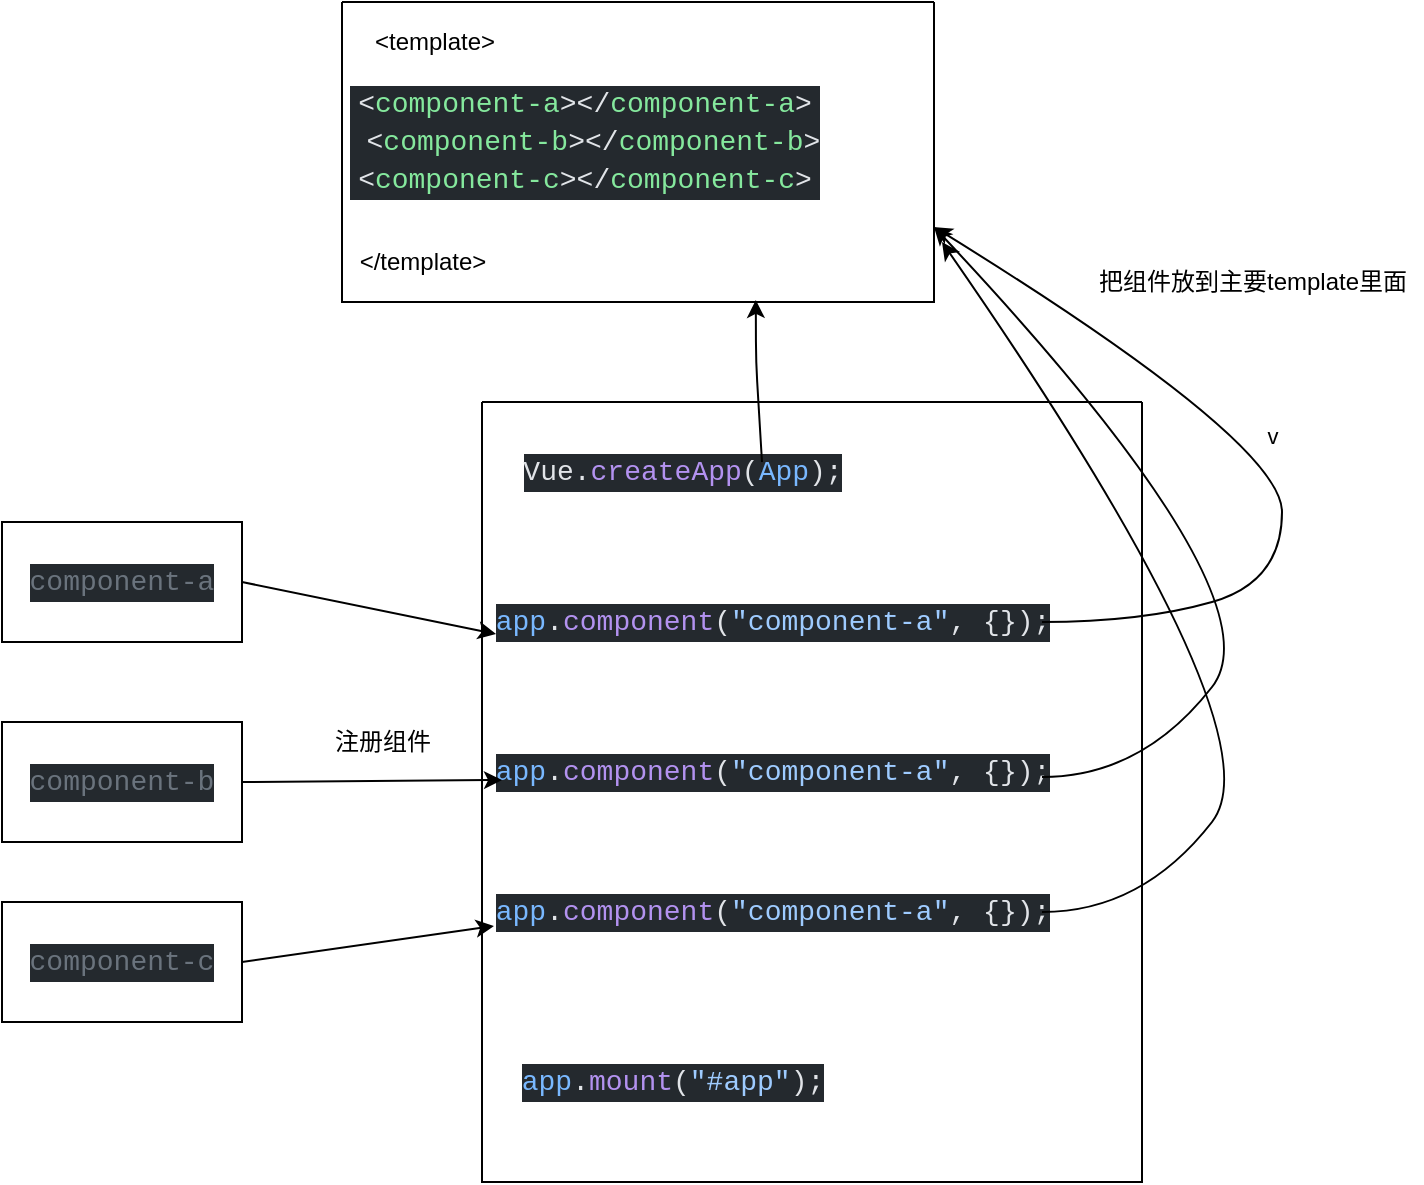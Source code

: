 <mxfile>
    <diagram id="mQZfA_MfIRocIR5MCdBb" name="第 1 页">
        <mxGraphModel dx="1006" dy="785" grid="1" gridSize="10" guides="1" tooltips="1" connect="1" arrows="1" fold="1" page="1" pageScale="1" pageWidth="827" pageHeight="1169" math="0" shadow="0">
            <root>
                <mxCell id="0"/>
                <mxCell id="1" parent="0"/>
                <mxCell id="2" value="" style="swimlane;startSize=0;" vertex="1" parent="1">
                    <mxGeometry x="290" y="220" width="330" height="390" as="geometry"/>
                </mxCell>
                <mxCell id="16" value="&lt;div style=&quot;color: rgb(225 , 228 , 232) ; background-color: rgb(36 , 41 , 46) ; font-family: &amp;#34;consolas&amp;#34; , &amp;#34;courier new&amp;#34; , monospace ; font-size: 14px ; line-height: 19px&quot;&gt;Vue.&lt;span style=&quot;color: rgb(179 , 146 , 240)&quot;&gt;createApp&lt;/span&gt;(&lt;span style=&quot;color: rgb(121 , 184 , 255)&quot;&gt;App&lt;/span&gt;);&lt;br&gt;&lt;/div&gt;" style="text;html=1;align=center;verticalAlign=middle;resizable=0;points=[];autosize=1;strokeColor=none;fillColor=none;" vertex="1" parent="2">
                    <mxGeometry x="20" y="25" width="160" height="20" as="geometry"/>
                </mxCell>
                <mxCell id="17" value="&lt;div style=&quot;color: rgb(225 , 228 , 232) ; background-color: rgb(36 , 41 , 46) ; font-family: &amp;#34;consolas&amp;#34; , &amp;#34;courier new&amp;#34; , monospace ; font-size: 14px ; line-height: 19px&quot;&gt;&lt;div&gt;&lt;span style=&quot;color: #79b8ff&quot;&gt;app&lt;/span&gt;.&lt;span style=&quot;color: #b392f0&quot;&gt;component&lt;/span&gt;(&lt;span style=&quot;color: #9ecbff&quot;&gt;&quot;component-a&quot;&lt;/span&gt;, {});&lt;/div&gt;&lt;/div&gt;" style="text;html=1;align=center;verticalAlign=middle;resizable=0;points=[];autosize=1;strokeColor=none;fillColor=none;" vertex="1" parent="2">
                    <mxGeometry x="10" y="100" width="270" height="20" as="geometry"/>
                </mxCell>
                <mxCell id="18" value="&lt;div style=&quot;color: rgb(225 , 228 , 232) ; background-color: rgb(36 , 41 , 46) ; font-family: &amp;#34;consolas&amp;#34; , &amp;#34;courier new&amp;#34; , monospace ; font-size: 14px ; line-height: 19px&quot;&gt;&lt;div&gt;&lt;span style=&quot;color: #79b8ff&quot;&gt;app&lt;/span&gt;.&lt;span style=&quot;color: #b392f0&quot;&gt;component&lt;/span&gt;(&lt;span style=&quot;color: #9ecbff&quot;&gt;&quot;component-a&quot;&lt;/span&gt;, {});&lt;/div&gt;&lt;/div&gt;" style="text;html=1;align=center;verticalAlign=middle;resizable=0;points=[];autosize=1;strokeColor=none;fillColor=none;" vertex="1" parent="2">
                    <mxGeometry x="10" y="175" width="270" height="20" as="geometry"/>
                </mxCell>
                <mxCell id="19" value="&lt;div style=&quot;color: rgb(225 , 228 , 232) ; background-color: rgb(36 , 41 , 46) ; font-family: &amp;#34;consolas&amp;#34; , &amp;#34;courier new&amp;#34; , monospace ; font-size: 14px ; line-height: 19px&quot;&gt;&lt;div&gt;&lt;span style=&quot;color: #79b8ff&quot;&gt;app&lt;/span&gt;.&lt;span style=&quot;color: #b392f0&quot;&gt;component&lt;/span&gt;(&lt;span style=&quot;color: #9ecbff&quot;&gt;&quot;component-a&quot;&lt;/span&gt;, {});&lt;/div&gt;&lt;/div&gt;" style="text;html=1;align=center;verticalAlign=middle;resizable=0;points=[];autosize=1;strokeColor=none;fillColor=none;" vertex="1" parent="2">
                    <mxGeometry x="10" y="245" width="270" height="20" as="geometry"/>
                </mxCell>
                <mxCell id="25" value="&lt;div style=&quot;color: rgb(225 , 228 , 232) ; background-color: rgb(36 , 41 , 46) ; font-family: &amp;#34;consolas&amp;#34; , &amp;#34;courier new&amp;#34; , monospace ; font-size: 14px ; line-height: 19px&quot;&gt;&lt;span style=&quot;color: #79b8ff&quot;&gt;app&lt;/span&gt;.&lt;span style=&quot;color: #b392f0&quot;&gt;mount&lt;/span&gt;(&lt;span style=&quot;color: #9ecbff&quot;&gt;&quot;#app&quot;&lt;/span&gt;);&lt;/div&gt;" style="text;html=1;align=center;verticalAlign=middle;resizable=0;points=[];autosize=1;strokeColor=none;fillColor=none;" vertex="1" parent="2">
                    <mxGeometry x="20" y="330" width="150" height="20" as="geometry"/>
                </mxCell>
                <mxCell id="28" value="v" style="curved=1;endArrow=classic;html=1;entryX=1;entryY=0.75;entryDx=0;entryDy=0;" edge="1" parent="2" target="9">
                    <mxGeometry width="50" height="50" relative="1" as="geometry">
                        <mxPoint x="280" y="110" as="sourcePoint"/>
                        <mxPoint x="450" y="-70" as="targetPoint"/>
                        <Array as="points">
                            <mxPoint x="330" y="110"/>
                            <mxPoint x="400" y="90"/>
                            <mxPoint x="400" y="20"/>
                        </Array>
                    </mxGeometry>
                </mxCell>
                <mxCell id="21" style="edgeStyle=none;html=1;exitX=1;exitY=0.5;exitDx=0;exitDy=0;entryX=-0.011;entryY=0.8;entryDx=0;entryDy=0;entryPerimeter=0;" edge="1" parent="1" source="4" target="17">
                    <mxGeometry relative="1" as="geometry"/>
                </mxCell>
                <mxCell id="4" value="&lt;div style=&quot;color: rgb(225 , 228 , 232) ; background-color: rgb(36 , 41 , 46) ; font-family: &amp;#34;consolas&amp;#34; , &amp;#34;courier new&amp;#34; , monospace ; font-size: 14px ; line-height: 19px&quot;&gt;&lt;span style=&quot;color: #6a737d&quot;&gt;component-a&lt;/span&gt;&lt;/div&gt;" style="rounded=0;whiteSpace=wrap;html=1;" vertex="1" parent="1">
                    <mxGeometry x="50" y="280" width="120" height="60" as="geometry"/>
                </mxCell>
                <mxCell id="22" style="edgeStyle=none;html=1;exitX=1;exitY=0.5;exitDx=0;exitDy=0;entryX=0;entryY=0.7;entryDx=0;entryDy=0;entryPerimeter=0;" edge="1" parent="1" source="5" target="18">
                    <mxGeometry relative="1" as="geometry"/>
                </mxCell>
                <mxCell id="5" value="&lt;div style=&quot;color: rgb(225 , 228 , 232) ; background-color: rgb(36 , 41 , 46) ; font-family: &amp;#34;consolas&amp;#34; , &amp;#34;courier new&amp;#34; , monospace ; font-size: 14px ; line-height: 19px&quot;&gt;&lt;span style=&quot;color: #6a737d&quot;&gt;component-b&lt;/span&gt;&lt;/div&gt;" style="rounded=0;whiteSpace=wrap;html=1;" vertex="1" parent="1">
                    <mxGeometry x="50" y="380" width="120" height="60" as="geometry"/>
                </mxCell>
                <mxCell id="23" style="edgeStyle=none;html=1;exitX=1;exitY=0.5;exitDx=0;exitDy=0;entryX=-0.015;entryY=0.85;entryDx=0;entryDy=0;entryPerimeter=0;" edge="1" parent="1" source="6" target="19">
                    <mxGeometry relative="1" as="geometry"/>
                </mxCell>
                <mxCell id="6" value="&lt;div style=&quot;color: rgb(225 , 228 , 232) ; background-color: rgb(36 , 41 , 46) ; font-family: &amp;#34;consolas&amp;#34; , &amp;#34;courier new&amp;#34; , monospace ; font-size: 14px ; line-height: 19px&quot;&gt;&lt;span style=&quot;color: #6a737d&quot;&gt;component-c&lt;/span&gt;&lt;/div&gt;" style="rounded=0;whiteSpace=wrap;html=1;" vertex="1" parent="1">
                    <mxGeometry x="50" y="470" width="120" height="60" as="geometry"/>
                </mxCell>
                <mxCell id="9" value="" style="swimlane;startSize=0;" vertex="1" parent="1">
                    <mxGeometry x="220" y="20" width="296" height="150" as="geometry"/>
                </mxCell>
                <mxCell id="14" value="&amp;lt;template&amp;gt;" style="text;html=1;align=center;verticalAlign=middle;resizable=0;points=[];autosize=1;strokeColor=none;fillColor=none;" vertex="1" parent="9">
                    <mxGeometry x="6" y="10" width="80" height="20" as="geometry"/>
                </mxCell>
                <mxCell id="15" value="&amp;lt;/template&amp;gt;" style="text;html=1;align=center;verticalAlign=middle;resizable=0;points=[];autosize=1;strokeColor=none;fillColor=none;" vertex="1" parent="9">
                    <mxGeometry y="120" width="80" height="20" as="geometry"/>
                </mxCell>
                <mxCell id="31" value="&lt;div style=&quot;color: rgb(225 , 228 , 232) ; background-color: rgb(36 , 41 , 46) ; font-family: &amp;#34;consolas&amp;#34; , &amp;#34;courier new&amp;#34; , monospace ; font-size: 14px ; line-height: 19px&quot;&gt;&lt;div&gt;&amp;lt;&lt;span style=&quot;color: #85e89d&quot;&gt;component-a&lt;/span&gt;&amp;gt;&amp;lt;/&lt;span style=&quot;color: #85e89d&quot;&gt;component-a&lt;/span&gt;&amp;gt;&lt;/div&gt;&lt;div&gt;&amp;nbsp;&amp;lt;&lt;span style=&quot;color: #85e89d&quot;&gt;component-b&lt;/span&gt;&amp;gt;&amp;lt;/&lt;span style=&quot;color: #85e89d&quot;&gt;component-b&lt;/span&gt;&amp;gt;&lt;/div&gt;&lt;div&gt;&amp;lt;&lt;span style=&quot;color: rgb(133 , 232 , 157)&quot;&gt;component-c&lt;/span&gt;&amp;gt;&amp;lt;/&lt;span style=&quot;color: rgb(133 , 232 , 157)&quot;&gt;component-c&lt;/span&gt;&amp;gt;&lt;br&gt;&lt;/div&gt;&lt;/div&gt;" style="text;html=1;align=center;verticalAlign=middle;resizable=0;points=[];autosize=1;strokeColor=none;fillColor=none;" vertex="1" parent="9">
                    <mxGeometry x="6" y="40" width="230" height="60" as="geometry"/>
                </mxCell>
                <mxCell id="24" value="注册组件" style="text;html=1;align=center;verticalAlign=middle;resizable=0;points=[];autosize=1;strokeColor=none;fillColor=none;" vertex="1" parent="1">
                    <mxGeometry x="210" y="380" width="60" height="20" as="geometry"/>
                </mxCell>
                <mxCell id="29" value="" style="curved=1;endArrow=classic;html=1;entryX=1;entryY=0.75;entryDx=0;entryDy=0;" edge="1" parent="1" target="9">
                    <mxGeometry width="50" height="50" relative="1" as="geometry">
                        <mxPoint x="570" y="407.5" as="sourcePoint"/>
                        <mxPoint x="514" y="212.5" as="targetPoint"/>
                        <Array as="points">
                            <mxPoint x="620" y="407.5"/>
                            <mxPoint x="690" y="317.5"/>
                        </Array>
                    </mxGeometry>
                </mxCell>
                <mxCell id="30" value="" style="curved=1;endArrow=classic;html=1;" edge="1" parent="1">
                    <mxGeometry width="50" height="50" relative="1" as="geometry">
                        <mxPoint x="570" y="475" as="sourcePoint"/>
                        <mxPoint x="520" y="140" as="targetPoint"/>
                        <Array as="points">
                            <mxPoint x="620" y="475"/>
                            <mxPoint x="690" y="385"/>
                        </Array>
                    </mxGeometry>
                </mxCell>
                <mxCell id="33" value="" style="endArrow=classic;html=1;entryX=0.699;entryY=0.993;entryDx=0;entryDy=0;entryPerimeter=0;" edge="1" parent="1" target="9">
                    <mxGeometry width="50" height="50" relative="1" as="geometry">
                        <mxPoint x="430" y="250" as="sourcePoint"/>
                        <mxPoint x="480" y="200" as="targetPoint"/>
                        <Array as="points">
                            <mxPoint x="427" y="200"/>
                        </Array>
                    </mxGeometry>
                </mxCell>
                <mxCell id="34" value="把组件放到主要template里面" style="text;html=1;align=center;verticalAlign=middle;resizable=0;points=[];autosize=1;strokeColor=none;fillColor=none;" vertex="1" parent="1">
                    <mxGeometry x="590" y="150" width="170" height="20" as="geometry"/>
                </mxCell>
            </root>
        </mxGraphModel>
    </diagram>
</mxfile>